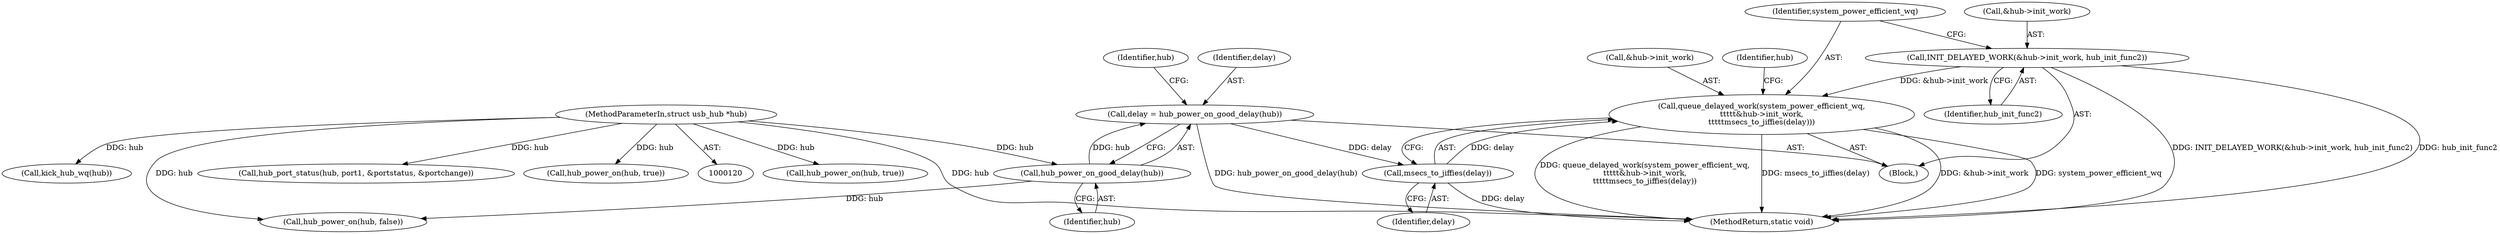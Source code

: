 digraph "0_linux_e50293ef9775c5f1cf3fcc093037dd6a8c5684ea@pointer" {
"1000207" [label="(Call,queue_delayed_work(system_power_efficient_wq,\n\t\t\t\t\t&hub->init_work,\n\t\t\t\t\tmsecs_to_jiffies(delay)))"];
"1000201" [label="(Call,INIT_DELAYED_WORK(&hub->init_work, hub_init_func2))"];
"1000213" [label="(Call,msecs_to_jiffies(delay))"];
"1000194" [label="(Call,delay = hub_power_on_good_delay(hub))"];
"1000196" [label="(Call,hub_power_on_good_delay(hub))"];
"1000121" [label="(MethodParameterIn,struct usb_hub *hub)"];
"1000209" [label="(Call,&hub->init_work)"];
"1000194" [label="(Call,delay = hub_power_on_good_delay(hub))"];
"1000265" [label="(Call,hub_power_on(hub, true))"];
"1000592" [label="(Call,kick_hub_wq(hub))"];
"1000218" [label="(Identifier,hub)"];
"1000195" [label="(Identifier,delay)"];
"1000198" [label="(Call,hub_power_on(hub, false))"];
"1000214" [label="(Identifier,delay)"];
"1000311" [label="(Call,hub_port_status(hub, port1, &portstatus, &portchange))"];
"1000197" [label="(Identifier,hub)"];
"1000201" [label="(Call,INIT_DELAYED_WORK(&hub->init_work, hub_init_func2))"];
"1000213" [label="(Call,msecs_to_jiffies(delay))"];
"1000121" [label="(MethodParameterIn,struct usb_hub *hub)"];
"1000206" [label="(Identifier,hub_init_func2)"];
"1000196" [label="(Call,hub_power_on_good_delay(hub))"];
"1000208" [label="(Identifier,system_power_efficient_wq)"];
"1000193" [label="(Block,)"];
"1000202" [label="(Call,&hub->init_work)"];
"1000270" [label="(Call,hub_power_on(hub, true))"];
"1000199" [label="(Identifier,hub)"];
"1000207" [label="(Call,queue_delayed_work(system_power_efficient_wq,\n\t\t\t\t\t&hub->init_work,\n\t\t\t\t\tmsecs_to_jiffies(delay)))"];
"1000603" [label="(MethodReturn,static void)"];
"1000207" -> "1000193"  [label="AST: "];
"1000207" -> "1000213"  [label="CFG: "];
"1000208" -> "1000207"  [label="AST: "];
"1000209" -> "1000207"  [label="AST: "];
"1000213" -> "1000207"  [label="AST: "];
"1000218" -> "1000207"  [label="CFG: "];
"1000207" -> "1000603"  [label="DDG: &hub->init_work"];
"1000207" -> "1000603"  [label="DDG: system_power_efficient_wq"];
"1000207" -> "1000603"  [label="DDG: queue_delayed_work(system_power_efficient_wq,\n\t\t\t\t\t&hub->init_work,\n\t\t\t\t\tmsecs_to_jiffies(delay))"];
"1000207" -> "1000603"  [label="DDG: msecs_to_jiffies(delay)"];
"1000201" -> "1000207"  [label="DDG: &hub->init_work"];
"1000213" -> "1000207"  [label="DDG: delay"];
"1000201" -> "1000193"  [label="AST: "];
"1000201" -> "1000206"  [label="CFG: "];
"1000202" -> "1000201"  [label="AST: "];
"1000206" -> "1000201"  [label="AST: "];
"1000208" -> "1000201"  [label="CFG: "];
"1000201" -> "1000603"  [label="DDG: INIT_DELAYED_WORK(&hub->init_work, hub_init_func2)"];
"1000201" -> "1000603"  [label="DDG: hub_init_func2"];
"1000213" -> "1000214"  [label="CFG: "];
"1000214" -> "1000213"  [label="AST: "];
"1000213" -> "1000603"  [label="DDG: delay"];
"1000194" -> "1000213"  [label="DDG: delay"];
"1000194" -> "1000193"  [label="AST: "];
"1000194" -> "1000196"  [label="CFG: "];
"1000195" -> "1000194"  [label="AST: "];
"1000196" -> "1000194"  [label="AST: "];
"1000199" -> "1000194"  [label="CFG: "];
"1000194" -> "1000603"  [label="DDG: hub_power_on_good_delay(hub)"];
"1000196" -> "1000194"  [label="DDG: hub"];
"1000196" -> "1000197"  [label="CFG: "];
"1000197" -> "1000196"  [label="AST: "];
"1000121" -> "1000196"  [label="DDG: hub"];
"1000196" -> "1000198"  [label="DDG: hub"];
"1000121" -> "1000120"  [label="AST: "];
"1000121" -> "1000603"  [label="DDG: hub"];
"1000121" -> "1000198"  [label="DDG: hub"];
"1000121" -> "1000265"  [label="DDG: hub"];
"1000121" -> "1000270"  [label="DDG: hub"];
"1000121" -> "1000311"  [label="DDG: hub"];
"1000121" -> "1000592"  [label="DDG: hub"];
}
